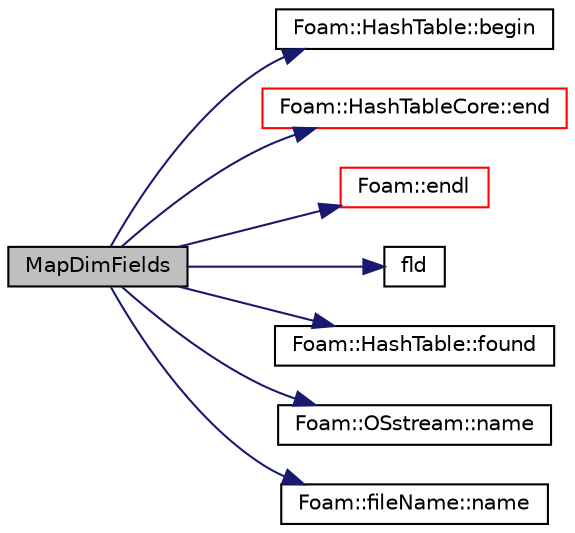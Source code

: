digraph "MapDimFields"
{
  bgcolor="transparent";
  edge [fontname="Helvetica",fontsize="10",labelfontname="Helvetica",labelfontsize="10"];
  node [fontname="Helvetica",fontsize="10",shape=record];
  rankdir="LR";
  Node190 [label="MapDimFields",height=0.2,width=0.4,color="black", fillcolor="grey75", style="filled", fontcolor="black"];
  Node190 -> Node191 [color="midnightblue",fontsize="10",style="solid",fontname="Helvetica"];
  Node191 [label="Foam::HashTable::begin",height=0.2,width=0.4,color="black",URL="$a26841.html#a4718c822b6b0cd47612f37199986753a",tooltip="Iterator set to the beginning of the HashTable. "];
  Node190 -> Node192 [color="midnightblue",fontsize="10",style="solid",fontname="Helvetica"];
  Node192 [label="Foam::HashTableCore::end",height=0.2,width=0.4,color="red",URL="$a26849.html#a540580a296c0ff351686ceb4f27b6fe6",tooltip="iteratorEnd set to beyond the end of any HashTable "];
  Node190 -> Node200 [color="midnightblue",fontsize="10",style="solid",fontname="Helvetica"];
  Node200 [label="Foam::endl",height=0.2,width=0.4,color="red",URL="$a21851.html#a2db8fe02a0d3909e9351bb4275b23ce4",tooltip="Add newline and flush stream. "];
  Node190 -> Node202 [color="midnightblue",fontsize="10",style="solid",fontname="Helvetica"];
  Node202 [label="fld",height=0.2,width=0.4,color="black",URL="$a19337.html#a378472d1f8b33eeefbda63a947476c8c"];
  Node190 -> Node203 [color="midnightblue",fontsize="10",style="solid",fontname="Helvetica"];
  Node203 [label="Foam::HashTable::found",height=0.2,width=0.4,color="black",URL="$a26841.html#a9a7a02c333e3e98344a1e5b891c4d985",tooltip="Return true if hashedEntry is found in table. "];
  Node190 -> Node204 [color="midnightblue",fontsize="10",style="solid",fontname="Helvetica"];
  Node204 [label="Foam::OSstream::name",height=0.2,width=0.4,color="black",URL="$a27397.html#a41b2d01e5fd6e1bc71a895d8b8a86308",tooltip="Return the name of the stream. "];
  Node190 -> Node205 [color="midnightblue",fontsize="10",style="solid",fontname="Helvetica"];
  Node205 [label="Foam::fileName::name",height=0.2,width=0.4,color="black",URL="$a29541.html#a433b30fb3a93b9b4d07204699a319ca5",tooltip="Return file name (part beyond last /) "];
}
